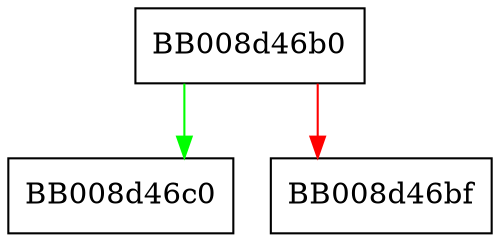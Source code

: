 digraph setpgid {
  node [shape="box"];
  graph [splines=ortho];
  BB008d46b0 -> BB008d46c0 [color="green"];
  BB008d46b0 -> BB008d46bf [color="red"];
}